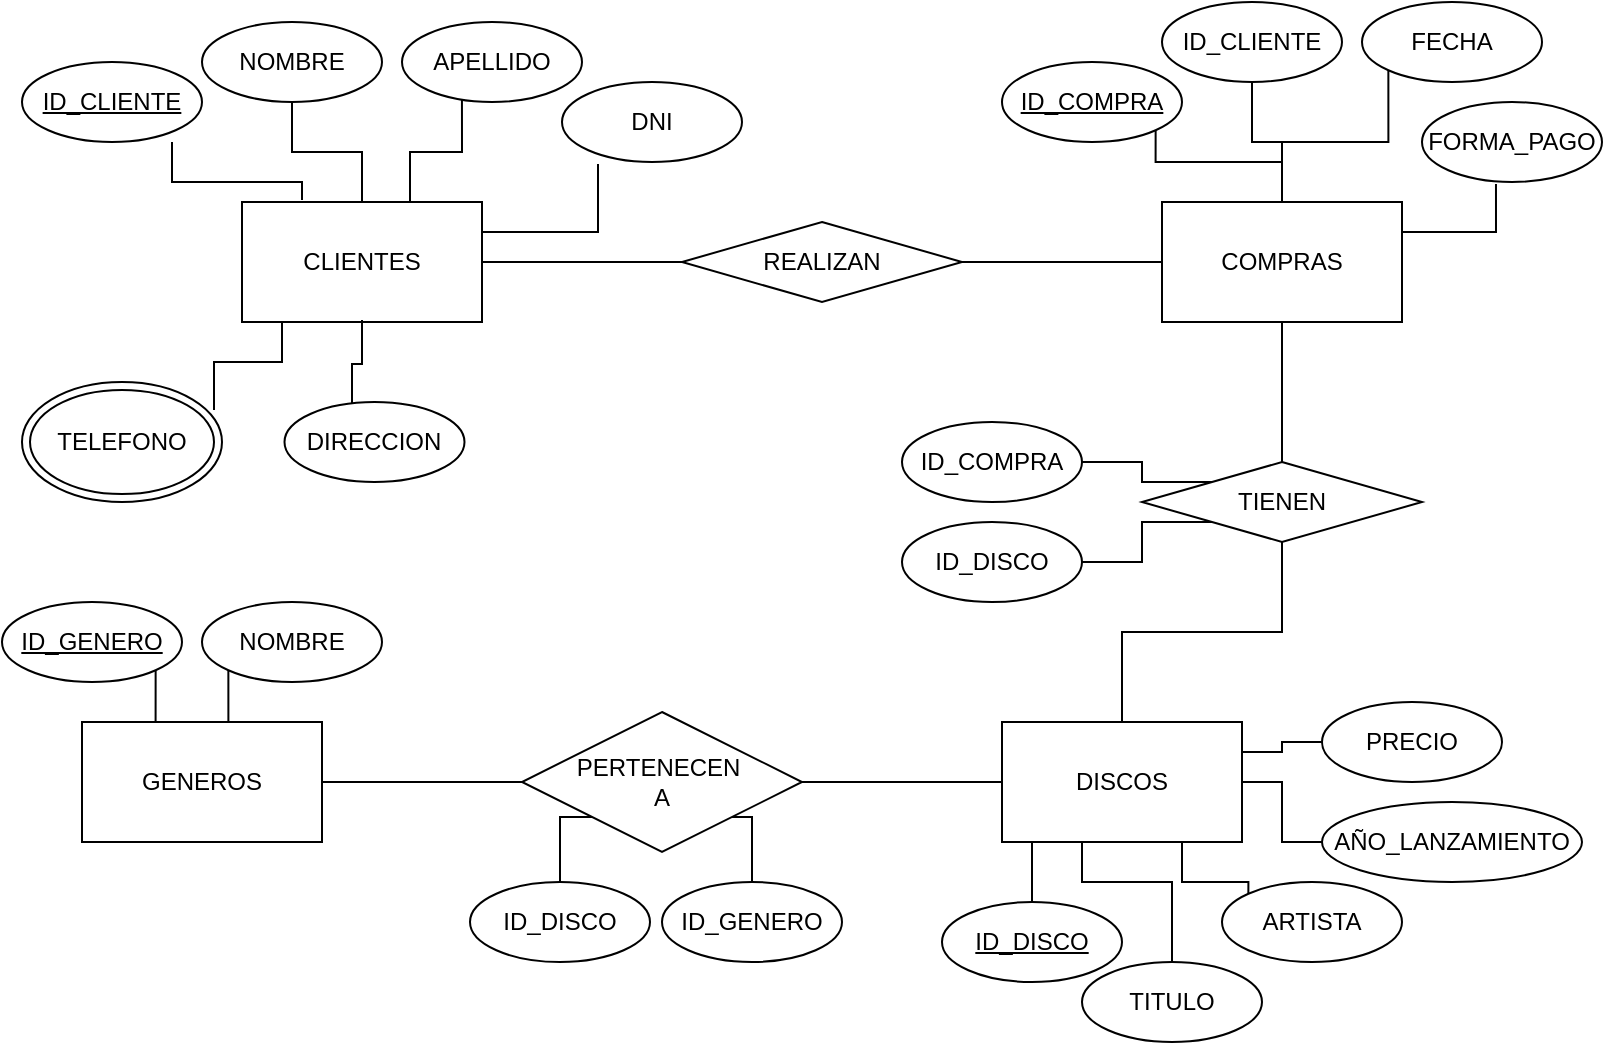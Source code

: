 <mxfile version="21.3.2" type="github">
  <diagram name="Página-1" id="nlaHgDk7MtEOHKfIky3o">
    <mxGraphModel dx="880" dy="396" grid="1" gridSize="10" guides="1" tooltips="1" connect="1" arrows="1" fold="1" page="1" pageScale="1" pageWidth="827" pageHeight="1169" math="0" shadow="0">
      <root>
        <mxCell id="0" />
        <mxCell id="1" parent="0" />
        <mxCell id="aP_Akgzm--8WJA6tpNV4-22" value="" style="edgeStyle=orthogonalEdgeStyle;rounded=0;orthogonalLoop=1;jettySize=auto;html=1;endArrow=none;endFill=0;" edge="1" parent="1" source="aP_Akgzm--8WJA6tpNV4-1" target="aP_Akgzm--8WJA6tpNV4-9">
          <mxGeometry relative="1" as="geometry" />
        </mxCell>
        <mxCell id="aP_Akgzm--8WJA6tpNV4-23" style="edgeStyle=orthogonalEdgeStyle;rounded=0;orthogonalLoop=1;jettySize=auto;html=1;exitX=0.7;exitY=0.033;exitDx=0;exitDy=0;entryX=0.333;entryY=0.95;entryDx=0;entryDy=0;entryPerimeter=0;exitPerimeter=0;endArrow=none;endFill=0;" edge="1" parent="1" source="aP_Akgzm--8WJA6tpNV4-1" target="aP_Akgzm--8WJA6tpNV4-4">
          <mxGeometry relative="1" as="geometry" />
        </mxCell>
        <mxCell id="aP_Akgzm--8WJA6tpNV4-24" style="edgeStyle=orthogonalEdgeStyle;rounded=0;orthogonalLoop=1;jettySize=auto;html=1;exitX=1;exitY=0.25;exitDx=0;exitDy=0;entryX=0.2;entryY=1.025;entryDx=0;entryDy=0;entryPerimeter=0;endArrow=none;endFill=0;" edge="1" parent="1" source="aP_Akgzm--8WJA6tpNV4-1" target="aP_Akgzm--8WJA6tpNV4-5">
          <mxGeometry relative="1" as="geometry" />
        </mxCell>
        <mxCell id="aP_Akgzm--8WJA6tpNV4-25" style="edgeStyle=orthogonalEdgeStyle;rounded=0;orthogonalLoop=1;jettySize=auto;html=1;exitX=0.5;exitY=0;exitDx=0;exitDy=0;entryX=0.5;entryY=1;entryDx=0;entryDy=0;endArrow=none;endFill=0;" edge="1" parent="1" source="aP_Akgzm--8WJA6tpNV4-1" target="aP_Akgzm--8WJA6tpNV4-3">
          <mxGeometry relative="1" as="geometry" />
        </mxCell>
        <mxCell id="aP_Akgzm--8WJA6tpNV4-64" style="edgeStyle=orthogonalEdgeStyle;rounded=0;orthogonalLoop=1;jettySize=auto;html=1;exitX=0.5;exitY=1;exitDx=0;exitDy=0;entryX=0.96;entryY=0.233;entryDx=0;entryDy=0;entryPerimeter=0;endArrow=none;endFill=0;" edge="1" parent="1" source="aP_Akgzm--8WJA6tpNV4-1" target="aP_Akgzm--8WJA6tpNV4-63">
          <mxGeometry relative="1" as="geometry">
            <Array as="points">
              <mxPoint x="150" y="180" />
              <mxPoint x="150" y="200" />
              <mxPoint x="116" y="200" />
            </Array>
          </mxGeometry>
        </mxCell>
        <mxCell id="aP_Akgzm--8WJA6tpNV4-1" value="CLIENTES" style="rounded=0;whiteSpace=wrap;html=1;" vertex="1" parent="1">
          <mxGeometry x="130" y="120" width="120" height="60" as="geometry" />
        </mxCell>
        <mxCell id="aP_Akgzm--8WJA6tpNV4-2" value="ID_CLIENTE" style="ellipse;whiteSpace=wrap;html=1;fontStyle=4" vertex="1" parent="1">
          <mxGeometry x="20" y="50" width="90" height="40" as="geometry" />
        </mxCell>
        <mxCell id="aP_Akgzm--8WJA6tpNV4-3" value="NOMBRE" style="ellipse;whiteSpace=wrap;html=1;fontStyle=0" vertex="1" parent="1">
          <mxGeometry x="110" y="30" width="90" height="40" as="geometry" />
        </mxCell>
        <mxCell id="aP_Akgzm--8WJA6tpNV4-4" value="APELLIDO" style="ellipse;whiteSpace=wrap;html=1;fontStyle=0" vertex="1" parent="1">
          <mxGeometry x="210" y="30" width="90" height="40" as="geometry" />
        </mxCell>
        <mxCell id="aP_Akgzm--8WJA6tpNV4-5" value="DNI" style="ellipse;whiteSpace=wrap;html=1;fontStyle=0" vertex="1" parent="1">
          <mxGeometry x="290" y="60" width="90" height="40" as="geometry" />
        </mxCell>
        <mxCell id="aP_Akgzm--8WJA6tpNV4-8" value="DIRECCION" style="ellipse;whiteSpace=wrap;html=1;fontStyle=0" vertex="1" parent="1">
          <mxGeometry x="151.25" y="220" width="90" height="40" as="geometry" />
        </mxCell>
        <mxCell id="aP_Akgzm--8WJA6tpNV4-21" value="" style="edgeStyle=orthogonalEdgeStyle;rounded=0;orthogonalLoop=1;jettySize=auto;html=1;endArrow=none;endFill=0;" edge="1" parent="1" source="aP_Akgzm--8WJA6tpNV4-9" target="aP_Akgzm--8WJA6tpNV4-10">
          <mxGeometry relative="1" as="geometry" />
        </mxCell>
        <mxCell id="aP_Akgzm--8WJA6tpNV4-9" value="REALIZAN" style="rhombus;whiteSpace=wrap;html=1;" vertex="1" parent="1">
          <mxGeometry x="350" y="130" width="140" height="40" as="geometry" />
        </mxCell>
        <mxCell id="aP_Akgzm--8WJA6tpNV4-19" value="" style="edgeStyle=orthogonalEdgeStyle;rounded=0;orthogonalLoop=1;jettySize=auto;html=1;endArrow=none;endFill=0;" edge="1" parent="1" source="aP_Akgzm--8WJA6tpNV4-10" target="aP_Akgzm--8WJA6tpNV4-11">
          <mxGeometry relative="1" as="geometry" />
        </mxCell>
        <mxCell id="aP_Akgzm--8WJA6tpNV4-35" style="edgeStyle=orthogonalEdgeStyle;rounded=0;orthogonalLoop=1;jettySize=auto;html=1;exitX=0.5;exitY=0;exitDx=0;exitDy=0;entryX=1;entryY=1;entryDx=0;entryDy=0;endArrow=none;endFill=0;" edge="1" parent="1" source="aP_Akgzm--8WJA6tpNV4-10" target="aP_Akgzm--8WJA6tpNV4-29">
          <mxGeometry relative="1" as="geometry" />
        </mxCell>
        <mxCell id="aP_Akgzm--8WJA6tpNV4-36" style="edgeStyle=orthogonalEdgeStyle;rounded=0;orthogonalLoop=1;jettySize=auto;html=1;exitX=0.5;exitY=0;exitDx=0;exitDy=0;entryX=0.5;entryY=1;entryDx=0;entryDy=0;endArrow=none;endFill=0;" edge="1" parent="1" source="aP_Akgzm--8WJA6tpNV4-10" target="aP_Akgzm--8WJA6tpNV4-31">
          <mxGeometry relative="1" as="geometry" />
        </mxCell>
        <mxCell id="aP_Akgzm--8WJA6tpNV4-37" style="edgeStyle=orthogonalEdgeStyle;rounded=0;orthogonalLoop=1;jettySize=auto;html=1;exitX=0.5;exitY=0;exitDx=0;exitDy=0;entryX=0;entryY=1;entryDx=0;entryDy=0;endArrow=none;endFill=0;" edge="1" parent="1" source="aP_Akgzm--8WJA6tpNV4-10" target="aP_Akgzm--8WJA6tpNV4-32">
          <mxGeometry relative="1" as="geometry" />
        </mxCell>
        <mxCell id="aP_Akgzm--8WJA6tpNV4-38" style="edgeStyle=orthogonalEdgeStyle;rounded=0;orthogonalLoop=1;jettySize=auto;html=1;exitX=1;exitY=0.25;exitDx=0;exitDy=0;entryX=0.411;entryY=1.025;entryDx=0;entryDy=0;entryPerimeter=0;endArrow=none;endFill=0;" edge="1" parent="1" source="aP_Akgzm--8WJA6tpNV4-10" target="aP_Akgzm--8WJA6tpNV4-34">
          <mxGeometry relative="1" as="geometry" />
        </mxCell>
        <mxCell id="aP_Akgzm--8WJA6tpNV4-10" value="COMPRAS" style="rounded=0;whiteSpace=wrap;html=1;" vertex="1" parent="1">
          <mxGeometry x="590" y="120" width="120" height="60" as="geometry" />
        </mxCell>
        <mxCell id="aP_Akgzm--8WJA6tpNV4-20" value="" style="edgeStyle=orthogonalEdgeStyle;rounded=0;orthogonalLoop=1;jettySize=auto;html=1;endArrow=none;endFill=0;" edge="1" parent="1" source="aP_Akgzm--8WJA6tpNV4-11" target="aP_Akgzm--8WJA6tpNV4-12">
          <mxGeometry relative="1" as="geometry" />
        </mxCell>
        <mxCell id="aP_Akgzm--8WJA6tpNV4-42" style="edgeStyle=orthogonalEdgeStyle;rounded=0;orthogonalLoop=1;jettySize=auto;html=1;exitX=0;exitY=0;exitDx=0;exitDy=0;entryX=1;entryY=0.5;entryDx=0;entryDy=0;endArrow=none;endFill=0;" edge="1" parent="1" source="aP_Akgzm--8WJA6tpNV4-11" target="aP_Akgzm--8WJA6tpNV4-39">
          <mxGeometry relative="1" as="geometry">
            <Array as="points">
              <mxPoint x="580" y="260" />
              <mxPoint x="580" y="250" />
            </Array>
          </mxGeometry>
        </mxCell>
        <mxCell id="aP_Akgzm--8WJA6tpNV4-43" style="edgeStyle=orthogonalEdgeStyle;rounded=0;orthogonalLoop=1;jettySize=auto;html=1;exitX=0;exitY=1;exitDx=0;exitDy=0;entryX=1;entryY=0.5;entryDx=0;entryDy=0;endArrow=none;endFill=0;" edge="1" parent="1" source="aP_Akgzm--8WJA6tpNV4-11" target="aP_Akgzm--8WJA6tpNV4-41">
          <mxGeometry relative="1" as="geometry">
            <Array as="points">
              <mxPoint x="580" y="280" />
              <mxPoint x="580" y="300" />
            </Array>
          </mxGeometry>
        </mxCell>
        <mxCell id="aP_Akgzm--8WJA6tpNV4-11" value="TIENEN" style="rhombus;whiteSpace=wrap;html=1;" vertex="1" parent="1">
          <mxGeometry x="580" y="250" width="140" height="40" as="geometry" />
        </mxCell>
        <mxCell id="aP_Akgzm--8WJA6tpNV4-16" value="" style="edgeStyle=orthogonalEdgeStyle;rounded=0;orthogonalLoop=1;jettySize=auto;html=1;endArrow=none;endFill=0;" edge="1" parent="1" source="aP_Akgzm--8WJA6tpNV4-12">
          <mxGeometry relative="1" as="geometry">
            <mxPoint x="410" y="410" as="targetPoint" />
          </mxGeometry>
        </mxCell>
        <mxCell id="aP_Akgzm--8WJA6tpNV4-53" style="edgeStyle=orthogonalEdgeStyle;rounded=0;orthogonalLoop=1;jettySize=auto;html=1;exitX=0.25;exitY=1;exitDx=0;exitDy=0;entryX=0.5;entryY=0;entryDx=0;entryDy=0;endArrow=none;endFill=0;" edge="1" parent="1" source="aP_Akgzm--8WJA6tpNV4-12" target="aP_Akgzm--8WJA6tpNV4-52">
          <mxGeometry relative="1" as="geometry" />
        </mxCell>
        <mxCell id="aP_Akgzm--8WJA6tpNV4-55" style="edgeStyle=orthogonalEdgeStyle;rounded=0;orthogonalLoop=1;jettySize=auto;html=1;exitX=0.25;exitY=1;exitDx=0;exitDy=0;entryX=0.5;entryY=0;entryDx=0;entryDy=0;endArrow=none;endFill=0;" edge="1" parent="1" source="aP_Akgzm--8WJA6tpNV4-12" target="aP_Akgzm--8WJA6tpNV4-54">
          <mxGeometry relative="1" as="geometry">
            <Array as="points">
              <mxPoint x="550" y="440" />
              <mxPoint x="550" y="460" />
              <mxPoint x="595" y="460" />
            </Array>
          </mxGeometry>
        </mxCell>
        <mxCell id="aP_Akgzm--8WJA6tpNV4-57" style="edgeStyle=orthogonalEdgeStyle;rounded=0;orthogonalLoop=1;jettySize=auto;html=1;exitX=0.75;exitY=1;exitDx=0;exitDy=0;entryX=0;entryY=0;entryDx=0;entryDy=0;endArrow=none;endFill=0;" edge="1" parent="1" source="aP_Akgzm--8WJA6tpNV4-12" target="aP_Akgzm--8WJA6tpNV4-56">
          <mxGeometry relative="1" as="geometry" />
        </mxCell>
        <mxCell id="aP_Akgzm--8WJA6tpNV4-61" style="edgeStyle=orthogonalEdgeStyle;rounded=0;orthogonalLoop=1;jettySize=auto;html=1;exitX=1;exitY=0.25;exitDx=0;exitDy=0;entryX=0;entryY=0.5;entryDx=0;entryDy=0;endArrow=none;endFill=0;" edge="1" parent="1" source="aP_Akgzm--8WJA6tpNV4-12" target="aP_Akgzm--8WJA6tpNV4-60">
          <mxGeometry relative="1" as="geometry" />
        </mxCell>
        <mxCell id="aP_Akgzm--8WJA6tpNV4-62" style="edgeStyle=orthogonalEdgeStyle;rounded=0;orthogonalLoop=1;jettySize=auto;html=1;exitX=1;exitY=0.5;exitDx=0;exitDy=0;entryX=0;entryY=0.5;entryDx=0;entryDy=0;endArrow=none;endFill=0;" edge="1" parent="1" source="aP_Akgzm--8WJA6tpNV4-12" target="aP_Akgzm--8WJA6tpNV4-58">
          <mxGeometry relative="1" as="geometry" />
        </mxCell>
        <mxCell id="aP_Akgzm--8WJA6tpNV4-12" value="DISCOS" style="rounded=0;whiteSpace=wrap;html=1;" vertex="1" parent="1">
          <mxGeometry x="510" y="380" width="120" height="60" as="geometry" />
        </mxCell>
        <mxCell id="aP_Akgzm--8WJA6tpNV4-17" value="" style="edgeStyle=orthogonalEdgeStyle;rounded=0;orthogonalLoop=1;jettySize=auto;html=1;endArrow=none;endFill=0;startArrow=none;startFill=0;" edge="1" parent="1" source="aP_Akgzm--8WJA6tpNV4-13" target="aP_Akgzm--8WJA6tpNV4-14">
          <mxGeometry relative="1" as="geometry" />
        </mxCell>
        <mxCell id="aP_Akgzm--8WJA6tpNV4-50" style="edgeStyle=orthogonalEdgeStyle;rounded=0;orthogonalLoop=1;jettySize=auto;html=1;exitX=0;exitY=1;exitDx=0;exitDy=0;entryX=0.5;entryY=0;entryDx=0;entryDy=0;endArrow=none;endFill=0;" edge="1" parent="1" source="aP_Akgzm--8WJA6tpNV4-13" target="aP_Akgzm--8WJA6tpNV4-48">
          <mxGeometry relative="1" as="geometry" />
        </mxCell>
        <mxCell id="aP_Akgzm--8WJA6tpNV4-51" style="edgeStyle=orthogonalEdgeStyle;rounded=0;orthogonalLoop=1;jettySize=auto;html=1;exitX=1;exitY=1;exitDx=0;exitDy=0;entryX=0.5;entryY=0;entryDx=0;entryDy=0;endArrow=none;endFill=0;" edge="1" parent="1" source="aP_Akgzm--8WJA6tpNV4-13" target="aP_Akgzm--8WJA6tpNV4-49">
          <mxGeometry relative="1" as="geometry" />
        </mxCell>
        <mxCell id="aP_Akgzm--8WJA6tpNV4-13" value="PERTENECEN&amp;nbsp;&lt;br&gt;A" style="rhombus;whiteSpace=wrap;html=1;" vertex="1" parent="1">
          <mxGeometry x="270" y="375" width="140" height="70" as="geometry" />
        </mxCell>
        <mxCell id="aP_Akgzm--8WJA6tpNV4-46" style="edgeStyle=orthogonalEdgeStyle;rounded=0;orthogonalLoop=1;jettySize=auto;html=1;exitX=0.5;exitY=0;exitDx=0;exitDy=0;entryX=1;entryY=1;entryDx=0;entryDy=0;endArrow=none;endFill=0;" edge="1" parent="1" source="aP_Akgzm--8WJA6tpNV4-14" target="aP_Akgzm--8WJA6tpNV4-44">
          <mxGeometry relative="1" as="geometry" />
        </mxCell>
        <mxCell id="aP_Akgzm--8WJA6tpNV4-47" style="edgeStyle=orthogonalEdgeStyle;rounded=0;orthogonalLoop=1;jettySize=auto;html=1;exitX=0.75;exitY=0;exitDx=0;exitDy=0;entryX=0;entryY=1;entryDx=0;entryDy=0;endArrow=none;endFill=0;" edge="1" parent="1" source="aP_Akgzm--8WJA6tpNV4-14" target="aP_Akgzm--8WJA6tpNV4-45">
          <mxGeometry relative="1" as="geometry" />
        </mxCell>
        <mxCell id="aP_Akgzm--8WJA6tpNV4-14" value="GENEROS" style="rounded=0;whiteSpace=wrap;html=1;" vertex="1" parent="1">
          <mxGeometry x="50" y="380" width="120" height="60" as="geometry" />
        </mxCell>
        <mxCell id="aP_Akgzm--8WJA6tpNV4-29" value="ID_COMPRA" style="ellipse;whiteSpace=wrap;html=1;fontStyle=4" vertex="1" parent="1">
          <mxGeometry x="510" y="50" width="90" height="40" as="geometry" />
        </mxCell>
        <mxCell id="aP_Akgzm--8WJA6tpNV4-31" value="ID_CLIENTE" style="ellipse;whiteSpace=wrap;html=1;fontStyle=0" vertex="1" parent="1">
          <mxGeometry x="590" y="20" width="90" height="40" as="geometry" />
        </mxCell>
        <mxCell id="aP_Akgzm--8WJA6tpNV4-32" value="FECHA" style="ellipse;whiteSpace=wrap;html=1;fontStyle=0" vertex="1" parent="1">
          <mxGeometry x="690" y="20" width="90" height="40" as="geometry" />
        </mxCell>
        <mxCell id="aP_Akgzm--8WJA6tpNV4-34" value="FORMA_PAGO" style="ellipse;whiteSpace=wrap;html=1;fontStyle=0" vertex="1" parent="1">
          <mxGeometry x="720" y="70" width="90" height="40" as="geometry" />
        </mxCell>
        <mxCell id="aP_Akgzm--8WJA6tpNV4-39" value="ID_COMPRA" style="ellipse;whiteSpace=wrap;html=1;fontStyle=0" vertex="1" parent="1">
          <mxGeometry x="460" y="230" width="90" height="40" as="geometry" />
        </mxCell>
        <mxCell id="aP_Akgzm--8WJA6tpNV4-41" value="ID_DISCO" style="ellipse;whiteSpace=wrap;html=1;fontStyle=0" vertex="1" parent="1">
          <mxGeometry x="460" y="280" width="90" height="40" as="geometry" />
        </mxCell>
        <mxCell id="aP_Akgzm--8WJA6tpNV4-44" value="ID_GENERO" style="ellipse;whiteSpace=wrap;html=1;fontStyle=4" vertex="1" parent="1">
          <mxGeometry x="10" y="320" width="90" height="40" as="geometry" />
        </mxCell>
        <mxCell id="aP_Akgzm--8WJA6tpNV4-45" value="NOMBRE" style="ellipse;whiteSpace=wrap;html=1;fontStyle=0" vertex="1" parent="1">
          <mxGeometry x="110" y="320" width="90" height="40" as="geometry" />
        </mxCell>
        <mxCell id="aP_Akgzm--8WJA6tpNV4-48" value="ID_DISCO" style="ellipse;whiteSpace=wrap;html=1;fontStyle=0" vertex="1" parent="1">
          <mxGeometry x="244" y="460" width="90" height="40" as="geometry" />
        </mxCell>
        <mxCell id="aP_Akgzm--8WJA6tpNV4-49" value="ID_GENERO" style="ellipse;whiteSpace=wrap;html=1;fontStyle=0" vertex="1" parent="1">
          <mxGeometry x="340" y="460" width="90" height="40" as="geometry" />
        </mxCell>
        <mxCell id="aP_Akgzm--8WJA6tpNV4-52" value="ID_DISCO" style="ellipse;whiteSpace=wrap;html=1;fontStyle=4" vertex="1" parent="1">
          <mxGeometry x="480" y="470" width="90" height="40" as="geometry" />
        </mxCell>
        <mxCell id="aP_Akgzm--8WJA6tpNV4-54" value="TITULO" style="ellipse;whiteSpace=wrap;html=1;fontStyle=0" vertex="1" parent="1">
          <mxGeometry x="550" y="500" width="90" height="40" as="geometry" />
        </mxCell>
        <mxCell id="aP_Akgzm--8WJA6tpNV4-56" value="ARTISTA" style="ellipse;whiteSpace=wrap;html=1;fontStyle=0" vertex="1" parent="1">
          <mxGeometry x="620" y="460" width="90" height="40" as="geometry" />
        </mxCell>
        <mxCell id="aP_Akgzm--8WJA6tpNV4-58" value="AÑO_LANZAMIENTO" style="ellipse;whiteSpace=wrap;html=1;fontStyle=0" vertex="1" parent="1">
          <mxGeometry x="670" y="420" width="130" height="40" as="geometry" />
        </mxCell>
        <mxCell id="aP_Akgzm--8WJA6tpNV4-60" value="PRECIO" style="ellipse;whiteSpace=wrap;html=1;fontStyle=0" vertex="1" parent="1">
          <mxGeometry x="670" y="370" width="90" height="40" as="geometry" />
        </mxCell>
        <mxCell id="aP_Akgzm--8WJA6tpNV4-63" value="TELEFONO" style="ellipse;shape=doubleEllipse;whiteSpace=wrap;html=1;" vertex="1" parent="1">
          <mxGeometry x="20" y="210" width="100" height="60" as="geometry" />
        </mxCell>
        <mxCell id="aP_Akgzm--8WJA6tpNV4-66" style="edgeStyle=orthogonalEdgeStyle;rounded=0;orthogonalLoop=1;jettySize=auto;html=1;exitX=0.5;exitY=1;exitDx=0;exitDy=0;entryX=0.375;entryY=0.05;entryDx=0;entryDy=0;entryPerimeter=0;endArrow=none;endFill=0;" edge="1" parent="1">
          <mxGeometry relative="1" as="geometry">
            <mxPoint x="190" y="179" as="sourcePoint" />
            <mxPoint x="185" y="221" as="targetPoint" />
            <Array as="points">
              <mxPoint x="190" y="201" />
              <mxPoint x="185" y="201" />
            </Array>
          </mxGeometry>
        </mxCell>
        <mxCell id="aP_Akgzm--8WJA6tpNV4-67" style="edgeStyle=orthogonalEdgeStyle;rounded=0;orthogonalLoop=1;jettySize=auto;html=1;exitX=0.25;exitY=0;exitDx=0;exitDy=0;entryX=0.833;entryY=1.025;entryDx=0;entryDy=0;entryPerimeter=0;endArrow=none;endFill=0;" edge="1" parent="1">
          <mxGeometry relative="1" as="geometry">
            <mxPoint x="160" y="119" as="sourcePoint" />
            <mxPoint x="95" y="90" as="targetPoint" />
            <Array as="points">
              <mxPoint x="160" y="110" />
              <mxPoint x="95" y="110" />
            </Array>
          </mxGeometry>
        </mxCell>
      </root>
    </mxGraphModel>
  </diagram>
</mxfile>
